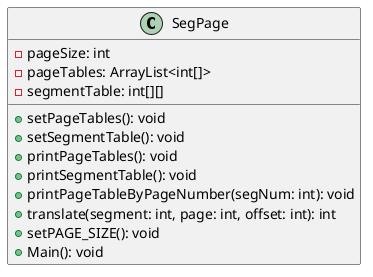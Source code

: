 @startuml
class SegPage {
    -pageSize: int
    -pageTables: ArrayList<int[]>
    -segmentTable: int[][]
    +setPageTables(): void
    +setSegmentTable(): void
    +printPageTables(): void
    +printSegmentTable(): void
    +printPageTableByPageNumber(segNum: int): void
    +translate(segment: int, page: int, offset: int): int
    +setPAGE_SIZE(): void
    +Main(): void
}
@enduml